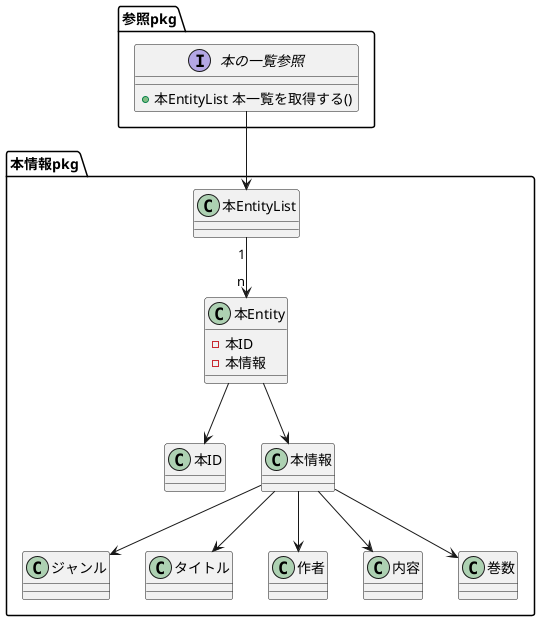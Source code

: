 @startuml

package 参照pkg {
    interface 本の一覧参照 {
        + 本EntityList 本一覧を取得する()
    }
}

package 本情報pkg {
    class 本EntityList
    class 本Entity {
        - 本ID
        - 本情報
    }

    class 本ID
    本情報 --> ジャンル
    本情報 --> タイトル
    本情報 --> 作者
    本情報 --> 内容
    本情報 --> 巻数

    本Entity --> 本ID
    本Entity --> 本情報
}

本の一覧参照 --> 本EntityList
本EntityList "1" --> "n" 本Entity
@enduml
